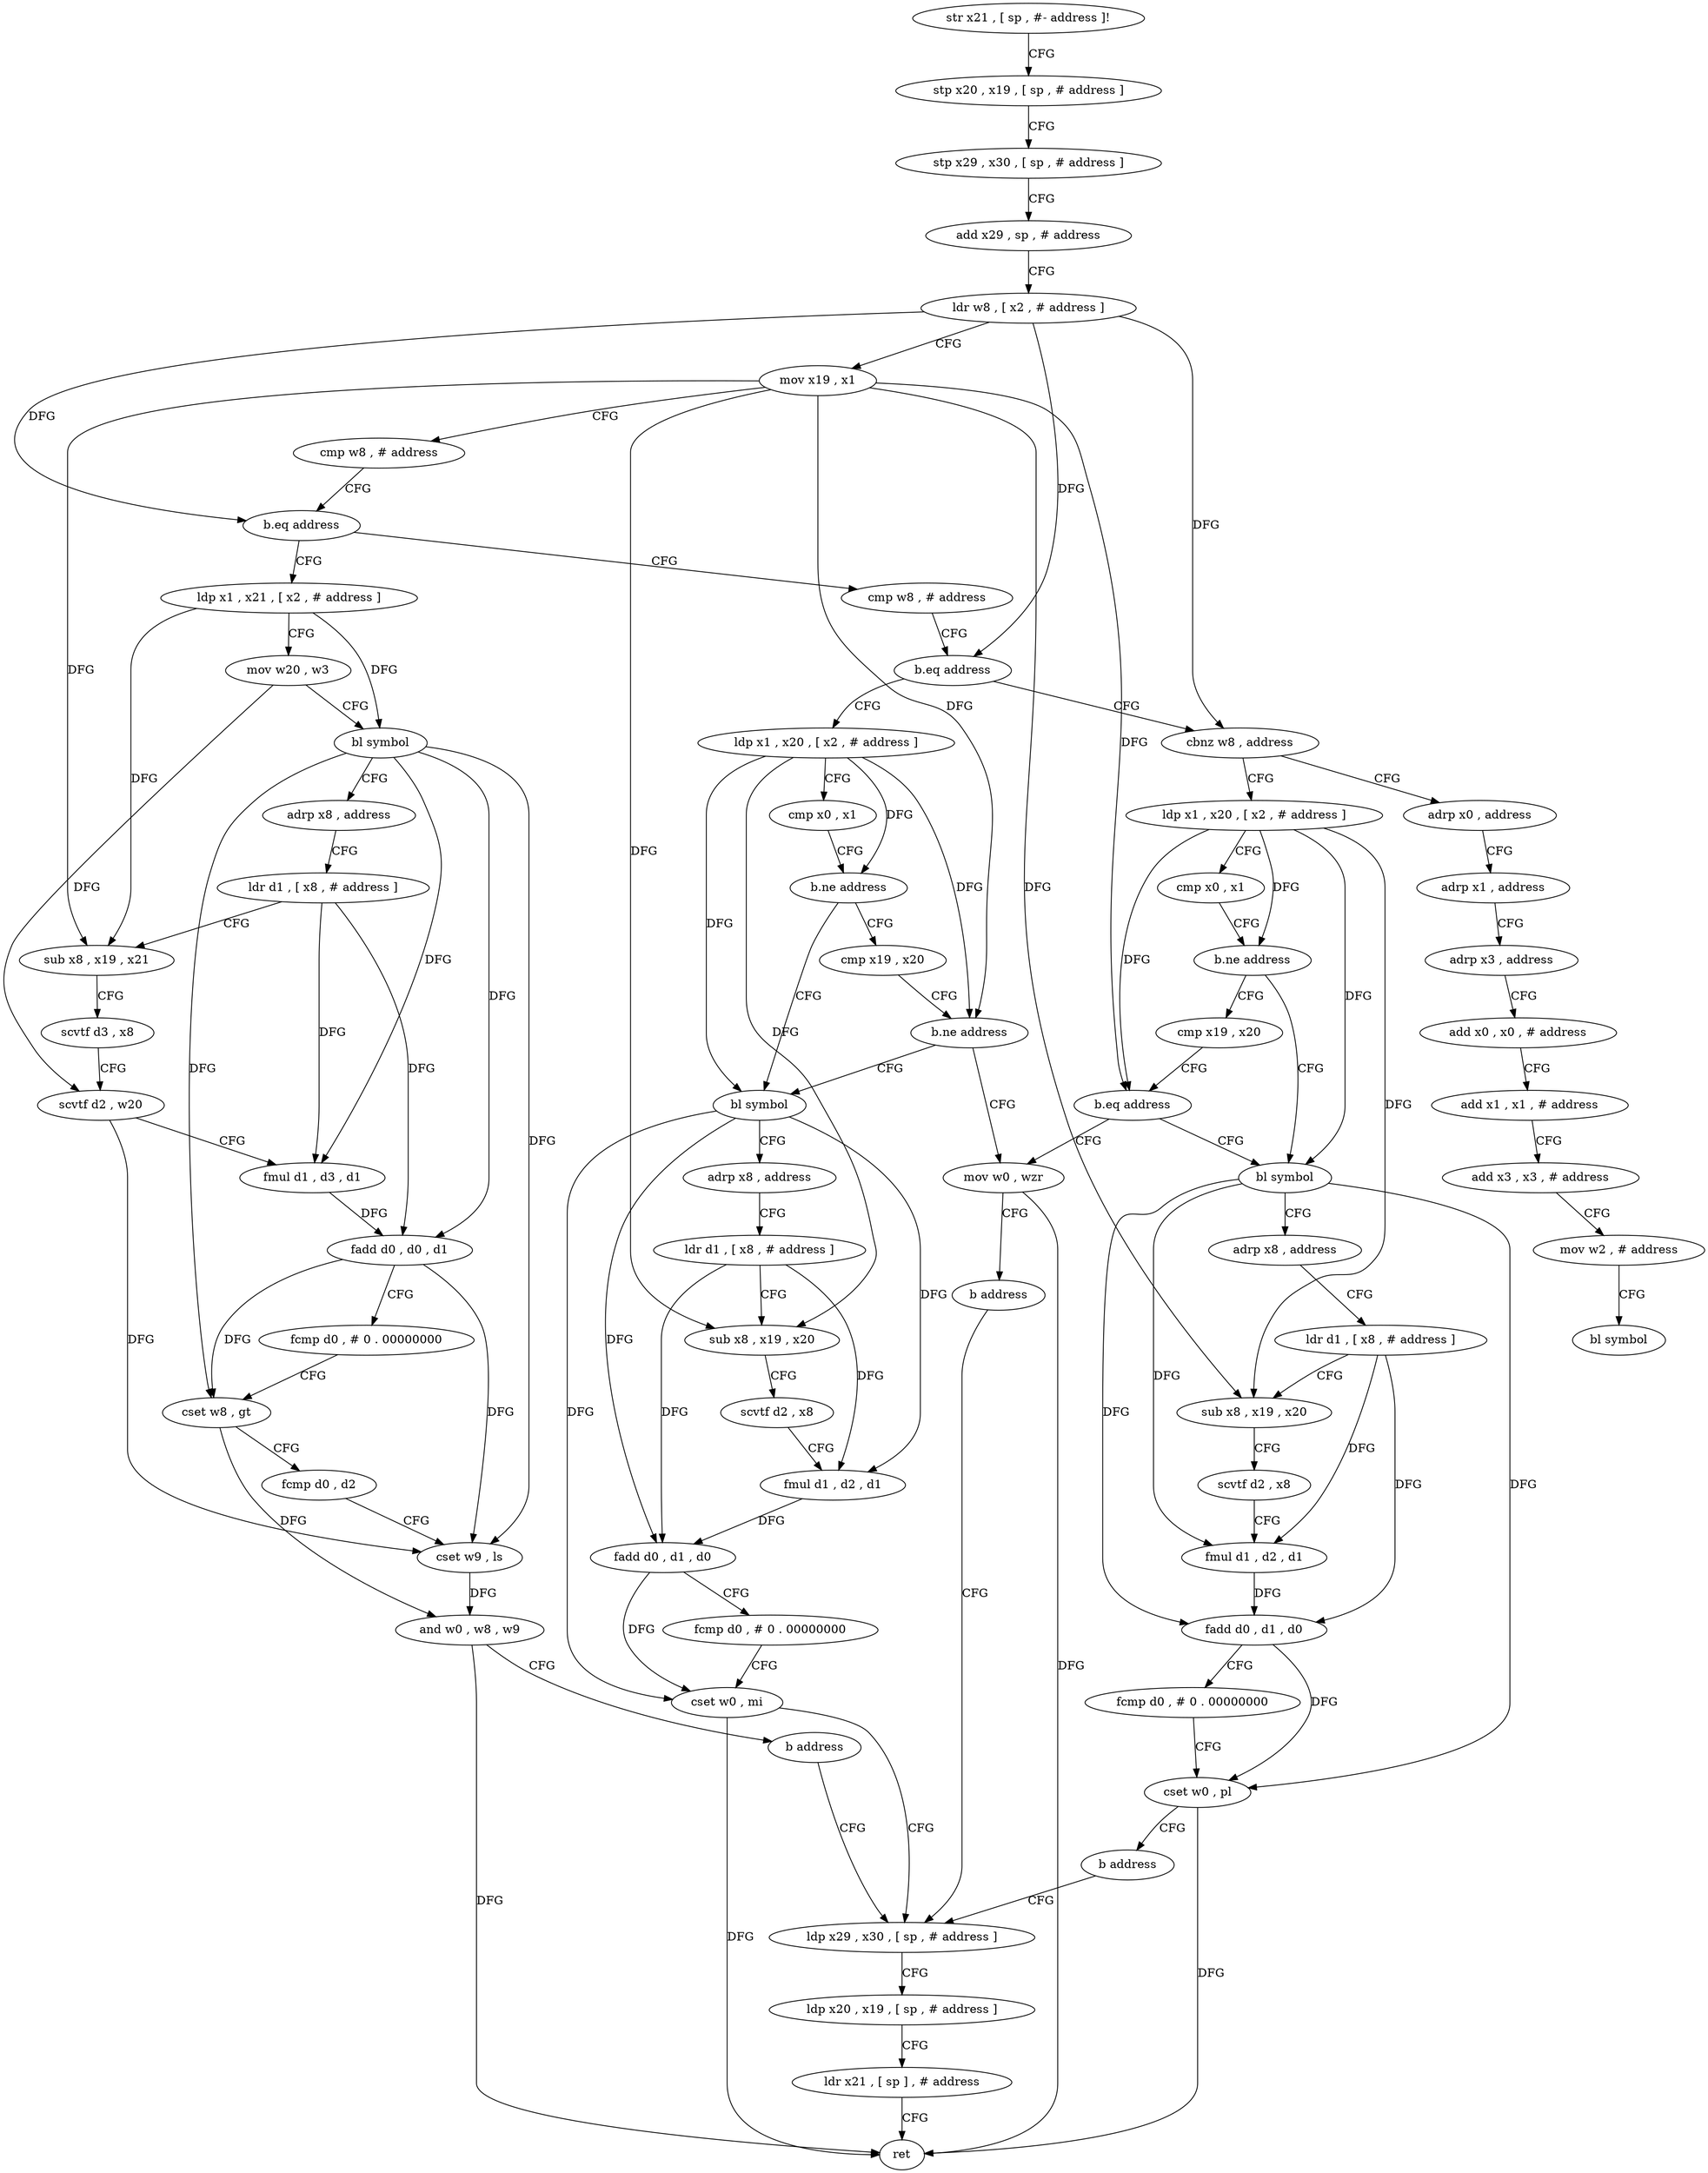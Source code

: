 digraph "func" {
"4211260" [label = "str x21 , [ sp , #- address ]!" ]
"4211264" [label = "stp x20 , x19 , [ sp , # address ]" ]
"4211268" [label = "stp x29 , x30 , [ sp , # address ]" ]
"4211272" [label = "add x29 , sp , # address" ]
"4211276" [label = "ldr w8 , [ x2 , # address ]" ]
"4211280" [label = "mov x19 , x1" ]
"4211284" [label = "cmp w8 , # address" ]
"4211288" [label = "b.eq address" ]
"4211392" [label = "ldp x1 , x21 , [ x2 , # address ]" ]
"4211292" [label = "cmp w8 , # address" ]
"4211396" [label = "mov w20 , w3" ]
"4211400" [label = "bl symbol" ]
"4211404" [label = "adrp x8 , address" ]
"4211408" [label = "ldr d1 , [ x8 , # address ]" ]
"4211412" [label = "sub x8 , x19 , x21" ]
"4211416" [label = "scvtf d3 , x8" ]
"4211420" [label = "scvtf d2 , w20" ]
"4211424" [label = "fmul d1 , d3 , d1" ]
"4211428" [label = "fadd d0 , d0 , d1" ]
"4211432" [label = "fcmp d0 , # 0 . 00000000" ]
"4211436" [label = "cset w8 , gt" ]
"4211440" [label = "fcmp d0 , d2" ]
"4211444" [label = "cset w9 , ls" ]
"4211448" [label = "and w0 , w8 , w9" ]
"4211452" [label = "b address" ]
"4211492" [label = "ldp x29 , x30 , [ sp , # address ]" ]
"4211296" [label = "b.eq address" ]
"4211364" [label = "ldp x1 , x20 , [ x2 , # address ]" ]
"4211300" [label = "cbnz w8 , address" ]
"4211496" [label = "ldp x20 , x19 , [ sp , # address ]" ]
"4211500" [label = "ldr x21 , [ sp ] , # address" ]
"4211504" [label = "ret" ]
"4211368" [label = "cmp x0 , x1" ]
"4211372" [label = "b.ne address" ]
"4211456" [label = "bl symbol" ]
"4211376" [label = "cmp x19 , x20" ]
"4211508" [label = "adrp x0 , address" ]
"4211304" [label = "ldp x1 , x20 , [ x2 , # address ]" ]
"4211460" [label = "adrp x8 , address" ]
"4211464" [label = "ldr d1 , [ x8 , # address ]" ]
"4211468" [label = "sub x8 , x19 , x20" ]
"4211472" [label = "scvtf d2 , x8" ]
"4211476" [label = "fmul d1 , d2 , d1" ]
"4211480" [label = "fadd d0 , d1 , d0" ]
"4211484" [label = "fcmp d0 , # 0 . 00000000" ]
"4211488" [label = "cset w0 , mi" ]
"4211380" [label = "b.ne address" ]
"4211384" [label = "mov w0 , wzr" ]
"4211512" [label = "adrp x1 , address" ]
"4211516" [label = "adrp x3 , address" ]
"4211520" [label = "add x0 , x0 , # address" ]
"4211524" [label = "add x1 , x1 , # address" ]
"4211528" [label = "add x3 , x3 , # address" ]
"4211532" [label = "mov w2 , # address" ]
"4211536" [label = "bl symbol" ]
"4211308" [label = "cmp x0 , x1" ]
"4211312" [label = "b.ne address" ]
"4211324" [label = "bl symbol" ]
"4211316" [label = "cmp x19 , x20" ]
"4211388" [label = "b address" ]
"4211328" [label = "adrp x8 , address" ]
"4211332" [label = "ldr d1 , [ x8 , # address ]" ]
"4211336" [label = "sub x8 , x19 , x20" ]
"4211340" [label = "scvtf d2 , x8" ]
"4211344" [label = "fmul d1 , d2 , d1" ]
"4211348" [label = "fadd d0 , d1 , d0" ]
"4211352" [label = "fcmp d0 , # 0 . 00000000" ]
"4211356" [label = "cset w0 , pl" ]
"4211360" [label = "b address" ]
"4211320" [label = "b.eq address" ]
"4211260" -> "4211264" [ label = "CFG" ]
"4211264" -> "4211268" [ label = "CFG" ]
"4211268" -> "4211272" [ label = "CFG" ]
"4211272" -> "4211276" [ label = "CFG" ]
"4211276" -> "4211280" [ label = "CFG" ]
"4211276" -> "4211288" [ label = "DFG" ]
"4211276" -> "4211296" [ label = "DFG" ]
"4211276" -> "4211300" [ label = "DFG" ]
"4211280" -> "4211284" [ label = "CFG" ]
"4211280" -> "4211412" [ label = "DFG" ]
"4211280" -> "4211468" [ label = "DFG" ]
"4211280" -> "4211380" [ label = "DFG" ]
"4211280" -> "4211336" [ label = "DFG" ]
"4211280" -> "4211320" [ label = "DFG" ]
"4211284" -> "4211288" [ label = "CFG" ]
"4211288" -> "4211392" [ label = "CFG" ]
"4211288" -> "4211292" [ label = "CFG" ]
"4211392" -> "4211396" [ label = "CFG" ]
"4211392" -> "4211400" [ label = "DFG" ]
"4211392" -> "4211412" [ label = "DFG" ]
"4211292" -> "4211296" [ label = "CFG" ]
"4211396" -> "4211400" [ label = "CFG" ]
"4211396" -> "4211420" [ label = "DFG" ]
"4211400" -> "4211404" [ label = "CFG" ]
"4211400" -> "4211428" [ label = "DFG" ]
"4211400" -> "4211436" [ label = "DFG" ]
"4211400" -> "4211444" [ label = "DFG" ]
"4211400" -> "4211424" [ label = "DFG" ]
"4211404" -> "4211408" [ label = "CFG" ]
"4211408" -> "4211412" [ label = "CFG" ]
"4211408" -> "4211424" [ label = "DFG" ]
"4211408" -> "4211428" [ label = "DFG" ]
"4211412" -> "4211416" [ label = "CFG" ]
"4211416" -> "4211420" [ label = "CFG" ]
"4211420" -> "4211424" [ label = "CFG" ]
"4211420" -> "4211444" [ label = "DFG" ]
"4211424" -> "4211428" [ label = "DFG" ]
"4211428" -> "4211432" [ label = "CFG" ]
"4211428" -> "4211436" [ label = "DFG" ]
"4211428" -> "4211444" [ label = "DFG" ]
"4211432" -> "4211436" [ label = "CFG" ]
"4211436" -> "4211440" [ label = "CFG" ]
"4211436" -> "4211448" [ label = "DFG" ]
"4211440" -> "4211444" [ label = "CFG" ]
"4211444" -> "4211448" [ label = "DFG" ]
"4211448" -> "4211452" [ label = "CFG" ]
"4211448" -> "4211504" [ label = "DFG" ]
"4211452" -> "4211492" [ label = "CFG" ]
"4211492" -> "4211496" [ label = "CFG" ]
"4211296" -> "4211364" [ label = "CFG" ]
"4211296" -> "4211300" [ label = "CFG" ]
"4211364" -> "4211368" [ label = "CFG" ]
"4211364" -> "4211372" [ label = "DFG" ]
"4211364" -> "4211456" [ label = "DFG" ]
"4211364" -> "4211468" [ label = "DFG" ]
"4211364" -> "4211380" [ label = "DFG" ]
"4211300" -> "4211508" [ label = "CFG" ]
"4211300" -> "4211304" [ label = "CFG" ]
"4211496" -> "4211500" [ label = "CFG" ]
"4211500" -> "4211504" [ label = "CFG" ]
"4211368" -> "4211372" [ label = "CFG" ]
"4211372" -> "4211456" [ label = "CFG" ]
"4211372" -> "4211376" [ label = "CFG" ]
"4211456" -> "4211460" [ label = "CFG" ]
"4211456" -> "4211480" [ label = "DFG" ]
"4211456" -> "4211488" [ label = "DFG" ]
"4211456" -> "4211476" [ label = "DFG" ]
"4211376" -> "4211380" [ label = "CFG" ]
"4211508" -> "4211512" [ label = "CFG" ]
"4211304" -> "4211308" [ label = "CFG" ]
"4211304" -> "4211312" [ label = "DFG" ]
"4211304" -> "4211324" [ label = "DFG" ]
"4211304" -> "4211336" [ label = "DFG" ]
"4211304" -> "4211320" [ label = "DFG" ]
"4211460" -> "4211464" [ label = "CFG" ]
"4211464" -> "4211468" [ label = "CFG" ]
"4211464" -> "4211476" [ label = "DFG" ]
"4211464" -> "4211480" [ label = "DFG" ]
"4211468" -> "4211472" [ label = "CFG" ]
"4211472" -> "4211476" [ label = "CFG" ]
"4211476" -> "4211480" [ label = "DFG" ]
"4211480" -> "4211484" [ label = "CFG" ]
"4211480" -> "4211488" [ label = "DFG" ]
"4211484" -> "4211488" [ label = "CFG" ]
"4211488" -> "4211492" [ label = "CFG" ]
"4211488" -> "4211504" [ label = "DFG" ]
"4211380" -> "4211456" [ label = "CFG" ]
"4211380" -> "4211384" [ label = "CFG" ]
"4211384" -> "4211388" [ label = "CFG" ]
"4211384" -> "4211504" [ label = "DFG" ]
"4211512" -> "4211516" [ label = "CFG" ]
"4211516" -> "4211520" [ label = "CFG" ]
"4211520" -> "4211524" [ label = "CFG" ]
"4211524" -> "4211528" [ label = "CFG" ]
"4211528" -> "4211532" [ label = "CFG" ]
"4211532" -> "4211536" [ label = "CFG" ]
"4211308" -> "4211312" [ label = "CFG" ]
"4211312" -> "4211324" [ label = "CFG" ]
"4211312" -> "4211316" [ label = "CFG" ]
"4211324" -> "4211328" [ label = "CFG" ]
"4211324" -> "4211348" [ label = "DFG" ]
"4211324" -> "4211356" [ label = "DFG" ]
"4211324" -> "4211344" [ label = "DFG" ]
"4211316" -> "4211320" [ label = "CFG" ]
"4211388" -> "4211492" [ label = "CFG" ]
"4211328" -> "4211332" [ label = "CFG" ]
"4211332" -> "4211336" [ label = "CFG" ]
"4211332" -> "4211344" [ label = "DFG" ]
"4211332" -> "4211348" [ label = "DFG" ]
"4211336" -> "4211340" [ label = "CFG" ]
"4211340" -> "4211344" [ label = "CFG" ]
"4211344" -> "4211348" [ label = "DFG" ]
"4211348" -> "4211352" [ label = "CFG" ]
"4211348" -> "4211356" [ label = "DFG" ]
"4211352" -> "4211356" [ label = "CFG" ]
"4211356" -> "4211360" [ label = "CFG" ]
"4211356" -> "4211504" [ label = "DFG" ]
"4211360" -> "4211492" [ label = "CFG" ]
"4211320" -> "4211384" [ label = "CFG" ]
"4211320" -> "4211324" [ label = "CFG" ]
}
